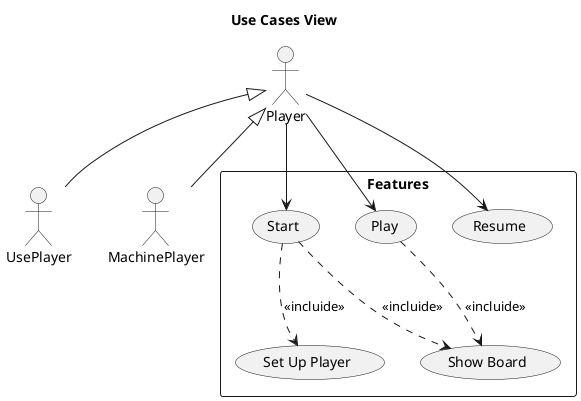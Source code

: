 @startuml Use Cases View
    title Use Cases View
    
    actor Player
    actor UsePlayer
    actor MachinePlayer

    rectangle Features{
        usecase Start
            usecase "Set Up Player" as SetUpPlayer
            usecase "Show Board" as ShowBard
        usecase Play
        usecase Resume
    }

    Player <|-- UsePlayer
    Player <|-- MachinePlayer

    Player --> Start
        Start ..> SetUpPlayer : <<incluide>>
        Start ..> ShowBard : <<incluide>>

    Player --> Play
        Play ..> ShowBard : <<incluide>>

    Player --> Resume
@enduml

@startuml Use Case Context
    title Use Case Context

    state INITIAL
    state IN_GAME
    state OUT_GAME
    state if1 <<choice>>
    state if2 <<choice>>

    [*] --> INITIAL
        INITIAL --> IN_GAME : start
        IN_GAME --> if1 : play
            if1 --> IN_GAME
        if1 --> OUT_GAME : [IsTicTacToe]
        OUT_GAME --> if2 : Resume
            if2 --> [*] 
        if2 --> INITIAL : [IsContinue]
@enduml

@startuml Use Case Start
    title Use Case Start

    state A as " "
    state B as " "
    state C as " "
    state D as " "
    state E as " "
    state F as " "
    state G as " "
    state if1 <<choice>>

    [*] --> INITIAL
        INITIAL --> A
        A --> B : Player requests to start a new game
        B --> C : System displays the title and allows to select the number of players
        C --> D : Player introduces the number of player 
        D --> if1
            if1 --> E : System displays the grid
            E --> IN_GAME : System allows to play
            IN_GAME --> [*]
        if1 -right-> F : [error]
            note on link
                number of player out of range
            endnote
            F -up-> G : System displays error message
            G -left-> C        
@enduml

@startuml Use Case Play
    title Use Case Play

    state IN_GAME
    state OUT_GAME
    state A as " "
    state B as " "
    state C as " "
    state D as " "
    state E as " "
    state F as " "
    state G as " "
    state H as " "
    state I as " "
    state J as " "
    state K as " "
    state L as " "
    state M as " "
    state N as " "
    state if1 <<choice>>
    state if2 <<choice>>
    state if3 <<choice>>
    state if4 <<choice>>

    [*] --> IN_GAME
        IN_GAME --> A : Player requests to play
        A --> if1
            if1 --> B : [Token of current player on board < 3]
            B --> C : System allows introduce the target coordinate to put
            C --> D : Player introduces the coordinate
            D --> if2
                if2 --> E
                E --> if3  : System displays the updated grid
                    if3 --> F : [Is winner]
                    F --> OUT_GAME : System displays winner message
                if3 --> H
            if2 --> G : [Error]
                note on link
                    coordinate is not valid
                    square is occupied
                endnote
            G --> H : System displays error message
            H --> [*] : System allows to continue playing
        if1 --> I 
            I --> J : System allows introduce the origin coordinate to move
            J --> K : Player introduces origin coordinate
            K --> if4
                if4 --> L 
                L --> M : System allows to introduce the target coordinate to move
                M --> N : Player introduces the coordinate
                N --> E
            if4 --> G : [Error]
                note on link
                    coordinate is not valid
                    square is empty
                    coordinate it not of current turn
                endnote
        OUT_GAME --> [*] : System allows requests to resume
@enduml 

@startuml Use Case Resume
    title Use Case Resume
    
    state OUT_GAME
    state INITIAL
    state EXIT
    state A as " "
    state B as " "
    state C as " "
    state if1 <<choice>>

    [*] --> OUT_GAME
    OUT_GAME --> A : Player requests to resume
    A --> B : System allows to introduce if continue
    B --> C : Player introduces the answer
    C --> if1 
        if1 --> INITIAL : [yes]
        INITIAL --> [*]
    if1 --> EXIT : [not]
    EXIT --> [*]
@enduml

